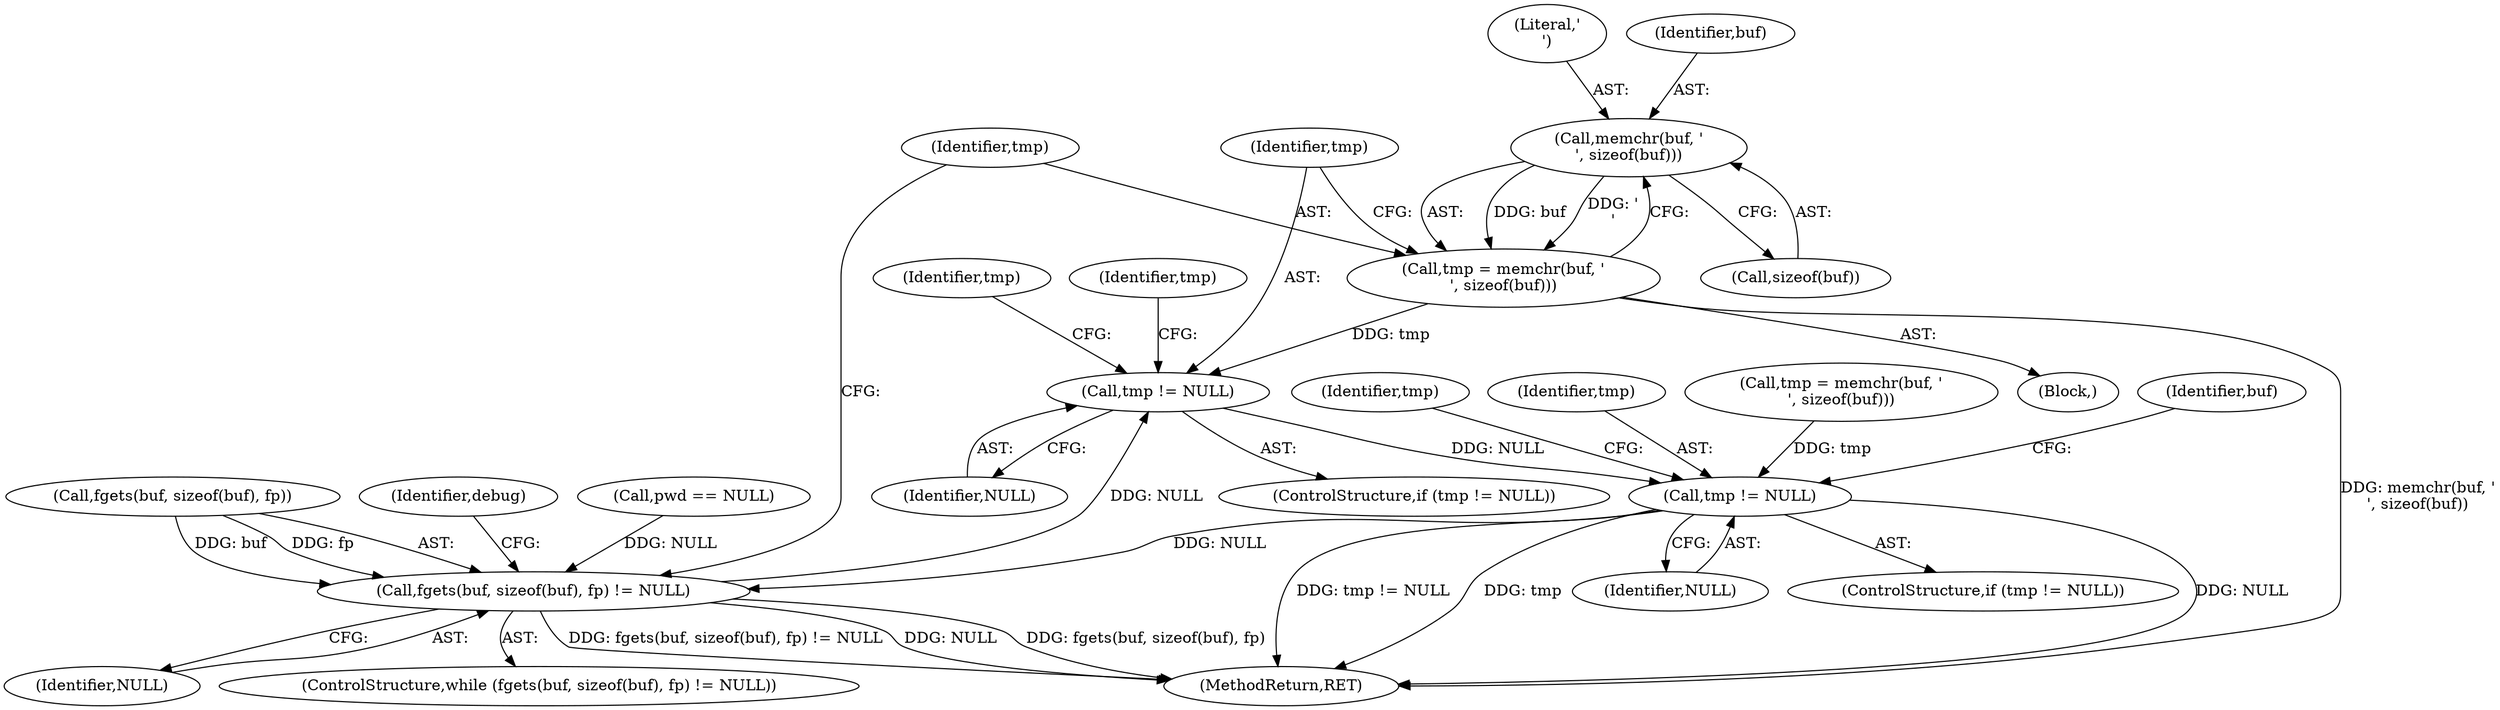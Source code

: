 digraph "0_altlinux_843807a3a90f52e7538be756616510730a24739a@API" {
"1000253" [label="(Call,memchr(buf, '\r', sizeof(buf)))"];
"1000251" [label="(Call,tmp = memchr(buf, '\r', sizeof(buf)))"];
"1000259" [label="(Call,tmp != NULL)"];
"1000275" [label="(Call,tmp != NULL)"];
"1000243" [label="(Call,fgets(buf, sizeof(buf), fp) != NULL)"];
"1000268" [label="(Identifier,tmp)"];
"1000256" [label="(Call,sizeof(buf))"];
"1000249" [label="(Identifier,NULL)"];
"1000242" [label="(ControlStructure,while (fgets(buf, sizeof(buf), fp) != NULL))"];
"1000286" [label="(Identifier,buf)"];
"1000277" [label="(Identifier,NULL)"];
"1000265" [label="(Identifier,tmp)"];
"1000258" [label="(ControlStructure,if (tmp != NULL))"];
"1000244" [label="(Call,fgets(buf, sizeof(buf), fp))"];
"1000306" [label="(Identifier,debug)"];
"1000250" [label="(Block,)"];
"1000275" [label="(Call,tmp != NULL)"];
"1000261" [label="(Identifier,NULL)"];
"1000243" [label="(Call,fgets(buf, sizeof(buf), fp) != NULL)"];
"1000253" [label="(Call,memchr(buf, '\r', sizeof(buf)))"];
"1000281" [label="(Identifier,tmp)"];
"1000252" [label="(Identifier,tmp)"];
"1000255" [label="(Literal,'\r')"];
"1000276" [label="(Identifier,tmp)"];
"1000259" [label="(Call,tmp != NULL)"];
"1000254" [label="(Identifier,buf)"];
"1000363" [label="(MethodReturn,RET)"];
"1000267" [label="(Call,tmp = memchr(buf, '\n', sizeof(buf)))"];
"1000274" [label="(ControlStructure,if (tmp != NULL))"];
"1000251" [label="(Call,tmp = memchr(buf, '\r', sizeof(buf)))"];
"1000260" [label="(Identifier,tmp)"];
"1000133" [label="(Call,pwd == NULL)"];
"1000253" -> "1000251"  [label="AST: "];
"1000253" -> "1000256"  [label="CFG: "];
"1000254" -> "1000253"  [label="AST: "];
"1000255" -> "1000253"  [label="AST: "];
"1000256" -> "1000253"  [label="AST: "];
"1000251" -> "1000253"  [label="CFG: "];
"1000253" -> "1000251"  [label="DDG: buf"];
"1000253" -> "1000251"  [label="DDG: '\r'"];
"1000251" -> "1000250"  [label="AST: "];
"1000252" -> "1000251"  [label="AST: "];
"1000260" -> "1000251"  [label="CFG: "];
"1000251" -> "1000363"  [label="DDG: memchr(buf, '\r', sizeof(buf))"];
"1000251" -> "1000259"  [label="DDG: tmp"];
"1000259" -> "1000258"  [label="AST: "];
"1000259" -> "1000261"  [label="CFG: "];
"1000260" -> "1000259"  [label="AST: "];
"1000261" -> "1000259"  [label="AST: "];
"1000265" -> "1000259"  [label="CFG: "];
"1000268" -> "1000259"  [label="CFG: "];
"1000243" -> "1000259"  [label="DDG: NULL"];
"1000259" -> "1000275"  [label="DDG: NULL"];
"1000275" -> "1000274"  [label="AST: "];
"1000275" -> "1000277"  [label="CFG: "];
"1000276" -> "1000275"  [label="AST: "];
"1000277" -> "1000275"  [label="AST: "];
"1000281" -> "1000275"  [label="CFG: "];
"1000286" -> "1000275"  [label="CFG: "];
"1000275" -> "1000363"  [label="DDG: tmp != NULL"];
"1000275" -> "1000363"  [label="DDG: tmp"];
"1000275" -> "1000363"  [label="DDG: NULL"];
"1000275" -> "1000243"  [label="DDG: NULL"];
"1000267" -> "1000275"  [label="DDG: tmp"];
"1000243" -> "1000242"  [label="AST: "];
"1000243" -> "1000249"  [label="CFG: "];
"1000244" -> "1000243"  [label="AST: "];
"1000249" -> "1000243"  [label="AST: "];
"1000252" -> "1000243"  [label="CFG: "];
"1000306" -> "1000243"  [label="CFG: "];
"1000243" -> "1000363"  [label="DDG: fgets(buf, sizeof(buf), fp)"];
"1000243" -> "1000363"  [label="DDG: fgets(buf, sizeof(buf), fp) != NULL"];
"1000243" -> "1000363"  [label="DDG: NULL"];
"1000244" -> "1000243"  [label="DDG: buf"];
"1000244" -> "1000243"  [label="DDG: fp"];
"1000133" -> "1000243"  [label="DDG: NULL"];
}
